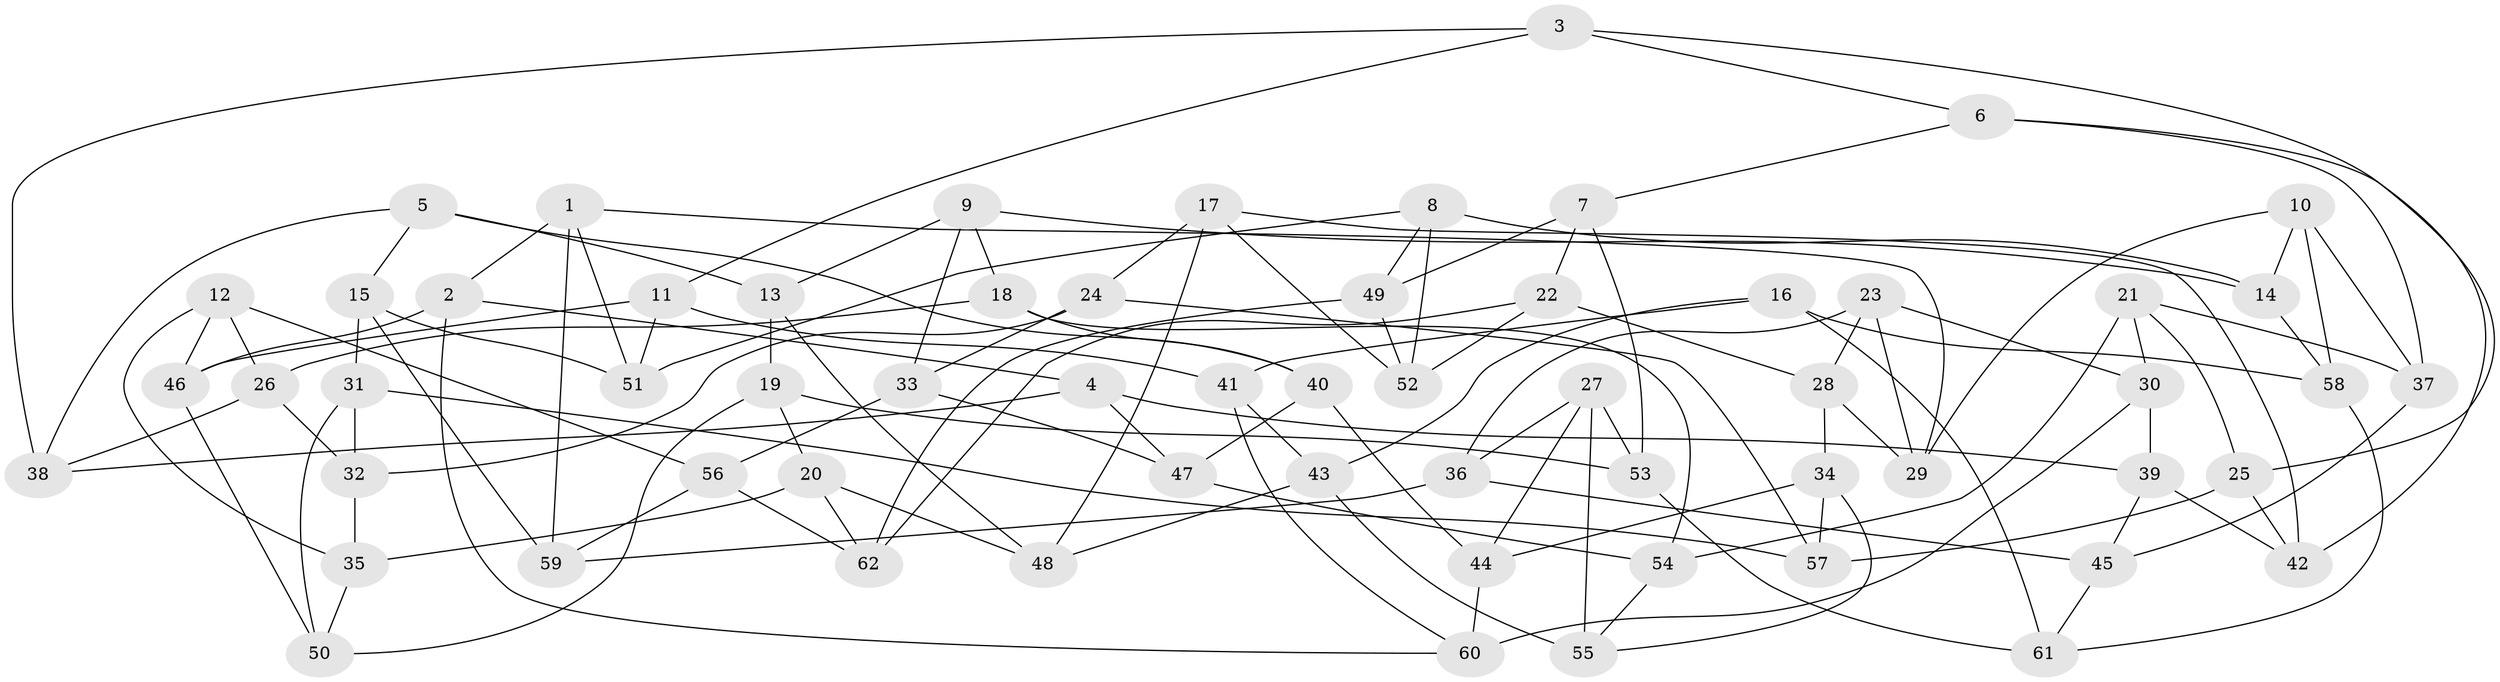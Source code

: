 // Generated by graph-tools (version 1.1) at 2025/03/03/09/25 03:03:04]
// undirected, 62 vertices, 124 edges
graph export_dot {
graph [start="1"]
  node [color=gray90,style=filled];
  1;
  2;
  3;
  4;
  5;
  6;
  7;
  8;
  9;
  10;
  11;
  12;
  13;
  14;
  15;
  16;
  17;
  18;
  19;
  20;
  21;
  22;
  23;
  24;
  25;
  26;
  27;
  28;
  29;
  30;
  31;
  32;
  33;
  34;
  35;
  36;
  37;
  38;
  39;
  40;
  41;
  42;
  43;
  44;
  45;
  46;
  47;
  48;
  49;
  50;
  51;
  52;
  53;
  54;
  55;
  56;
  57;
  58;
  59;
  60;
  61;
  62;
  1 -- 2;
  1 -- 51;
  1 -- 29;
  1 -- 59;
  2 -- 60;
  2 -- 4;
  2 -- 46;
  3 -- 6;
  3 -- 11;
  3 -- 25;
  3 -- 38;
  4 -- 38;
  4 -- 47;
  4 -- 39;
  5 -- 38;
  5 -- 15;
  5 -- 13;
  5 -- 40;
  6 -- 7;
  6 -- 37;
  6 -- 42;
  7 -- 53;
  7 -- 22;
  7 -- 49;
  8 -- 52;
  8 -- 51;
  8 -- 14;
  8 -- 49;
  9 -- 14;
  9 -- 13;
  9 -- 33;
  9 -- 18;
  10 -- 58;
  10 -- 37;
  10 -- 29;
  10 -- 14;
  11 -- 46;
  11 -- 51;
  11 -- 41;
  12 -- 26;
  12 -- 56;
  12 -- 46;
  12 -- 35;
  13 -- 48;
  13 -- 19;
  14 -- 58;
  15 -- 31;
  15 -- 51;
  15 -- 59;
  16 -- 43;
  16 -- 41;
  16 -- 58;
  16 -- 61;
  17 -- 48;
  17 -- 52;
  17 -- 42;
  17 -- 24;
  18 -- 40;
  18 -- 54;
  18 -- 26;
  19 -- 20;
  19 -- 53;
  19 -- 50;
  20 -- 35;
  20 -- 48;
  20 -- 62;
  21 -- 54;
  21 -- 30;
  21 -- 37;
  21 -- 25;
  22 -- 62;
  22 -- 52;
  22 -- 28;
  23 -- 36;
  23 -- 30;
  23 -- 29;
  23 -- 28;
  24 -- 57;
  24 -- 33;
  24 -- 32;
  25 -- 57;
  25 -- 42;
  26 -- 38;
  26 -- 32;
  27 -- 55;
  27 -- 36;
  27 -- 44;
  27 -- 53;
  28 -- 29;
  28 -- 34;
  30 -- 60;
  30 -- 39;
  31 -- 57;
  31 -- 50;
  31 -- 32;
  32 -- 35;
  33 -- 47;
  33 -- 56;
  34 -- 57;
  34 -- 44;
  34 -- 55;
  35 -- 50;
  36 -- 45;
  36 -- 59;
  37 -- 45;
  39 -- 45;
  39 -- 42;
  40 -- 44;
  40 -- 47;
  41 -- 60;
  41 -- 43;
  43 -- 55;
  43 -- 48;
  44 -- 60;
  45 -- 61;
  46 -- 50;
  47 -- 54;
  49 -- 62;
  49 -- 52;
  53 -- 61;
  54 -- 55;
  56 -- 62;
  56 -- 59;
  58 -- 61;
}
